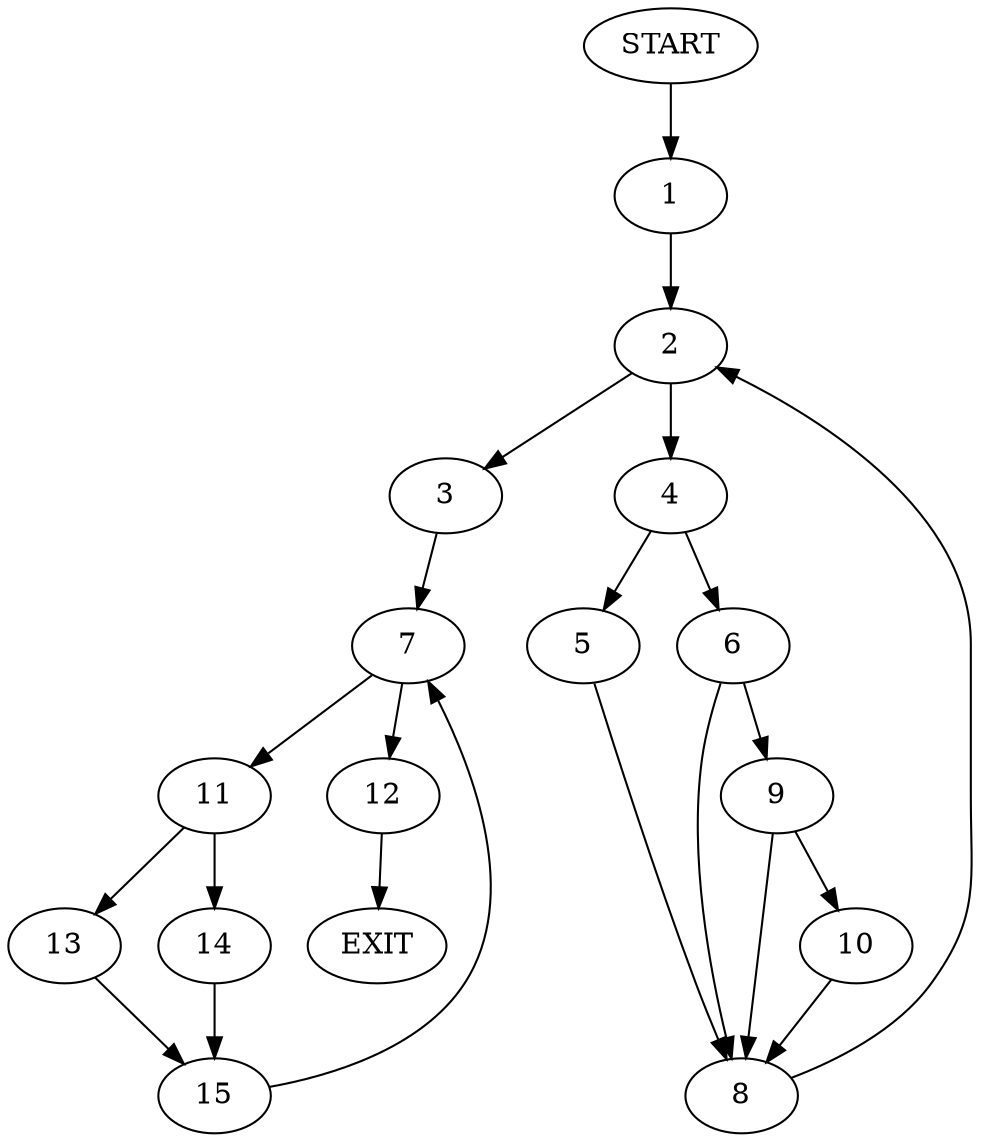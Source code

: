 digraph {
0 [label="START"]
16 [label="EXIT"]
0 -> 1
1 -> 2
2 -> 3
2 -> 4
4 -> 5
4 -> 6
3 -> 7
6 -> 8
6 -> 9
5 -> 8
8 -> 2
9 -> 8
9 -> 10
10 -> 8
7 -> 11
7 -> 12
11 -> 13
11 -> 14
12 -> 16
14 -> 15
13 -> 15
15 -> 7
}
